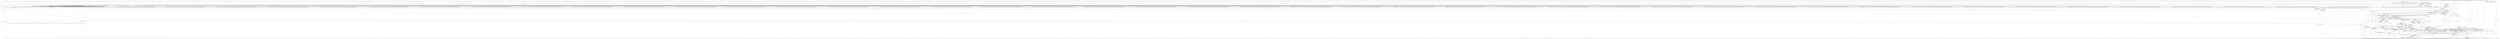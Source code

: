 digraph "main" {  
"19" [label = <(METHOD,main)<SUB>7</SUB>> ]
"20" [label = <(PARAM,String[] args)<SUB>7</SUB>> ]
"21" [label = <(BLOCK,&lt;empty&gt;,&lt;empty&gt;)<SUB>8</SUB>> ]
"4" [label = <(LOCAL,Scanner sn: java.util.Scanner)<SUB>9</SUB>> ]
"22" [label = <(&lt;operator&gt;.assignment,Scanner sn = new Scanner(System.in))<SUB>9</SUB>> ]
"23" [label = <(IDENTIFIER,sn,Scanner sn = new Scanner(System.in))<SUB>9</SUB>> ]
"24" [label = <(&lt;operator&gt;.alloc,new Scanner(System.in))<SUB>9</SUB>> ]
"25" [label = <(&lt;init&gt;,new Scanner(System.in))<SUB>9</SUB>> ]
"3" [label = <(IDENTIFIER,sn,new Scanner(System.in))<SUB>9</SUB>> ]
"26" [label = <(&lt;operator&gt;.fieldAccess,System.in)<SUB>9</SUB>> ]
"27" [label = <(IDENTIFIER,System,new Scanner(System.in))<SUB>9</SUB>> ]
"28" [label = <(FIELD_IDENTIFIER,in,in)<SUB>9</SUB>> ]
"29" [label = <(LOCAL,int n: int)<SUB>10</SUB>> ]
"30" [label = <(LOCAL,int n1: int)<SUB>10</SUB>> ]
"31" [label = <(LOCAL,int n2: int)<SUB>10</SUB>> ]
"32" [label = <(LOCAL,int n3: int)<SUB>10</SUB>> ]
"33" [label = <(LOCAL,int[] arr: int[])<SUB>12</SUB>> ]
"34" [label = <(&lt;operator&gt;.assignment,int[] arr = { 0, 1, 1, 2, 3, 5, 8, 13, 21, 34, 55, 89, 144, 233, 377, 610, 987, 1597, 2584, 4181, 6765, 10946, 17711, 28657, 46368, 75025, 121393, 196418, 317811, 514229, 832040, 1346269, 2178309, 3524578, 5702887, 9227465, 14930352, 24157817, 39088169, 63245986, 102334155, 165580141, 267914296, 433494437, 701408733, 1134903170 })<SUB>12</SUB>> ]
"35" [label = <(IDENTIFIER,arr,int[] arr = { 0, 1, 1, 2, 3, 5, 8, 13, 21, 34, 55, 89, 144, 233, 377, 610, 987, 1597, 2584, 4181, 6765, 10946, 17711, 28657, 46368, 75025, 121393, 196418, 317811, 514229, 832040, 1346269, 2178309, 3524578, 5702887, 9227465, 14930352, 24157817, 39088169, 63245986, 102334155, 165580141, 267914296, 433494437, 701408733, 1134903170 })<SUB>12</SUB>> ]
"36" [label = <(&lt;operator&gt;.arrayInitializer,{ 0, 1, 1, 2, 3, 5, 8, 13, 21, 34, 55, 89, 144, 233, 377, 610, 987, 1597, 2584, 4181, 6765, 10946, 17711, 28657, 46368, 75025, 121393, 196418, 317811, 514229, 832040, 1346269, 2178309, 3524578, 5702887, 9227465, 14930352, 24157817, 39088169, 63245986, 102334155, 165580141, 267914296, 433494437, 701408733, 1134903170 })<SUB>12</SUB>> ]
"37" [label = <(LITERAL,0,{ 0, 1, 1, 2, 3, 5, 8, 13, 21, 34, 55, 89, 144, 233, 377, 610, 987, 1597, 2584, 4181, 6765, 10946, 17711, 28657, 46368, 75025, 121393, 196418, 317811, 514229, 832040, 1346269, 2178309, 3524578, 5702887, 9227465, 14930352, 24157817, 39088169, 63245986, 102334155, 165580141, 267914296, 433494437, 701408733, 1134903170 })<SUB>12</SUB>> ]
"38" [label = <(LITERAL,1,{ 0, 1, 1, 2, 3, 5, 8, 13, 21, 34, 55, 89, 144, 233, 377, 610, 987, 1597, 2584, 4181, 6765, 10946, 17711, 28657, 46368, 75025, 121393, 196418, 317811, 514229, 832040, 1346269, 2178309, 3524578, 5702887, 9227465, 14930352, 24157817, 39088169, 63245986, 102334155, 165580141, 267914296, 433494437, 701408733, 1134903170 })<SUB>12</SUB>> ]
"39" [label = <(LITERAL,1,{ 0, 1, 1, 2, 3, 5, 8, 13, 21, 34, 55, 89, 144, 233, 377, 610, 987, 1597, 2584, 4181, 6765, 10946, 17711, 28657, 46368, 75025, 121393, 196418, 317811, 514229, 832040, 1346269, 2178309, 3524578, 5702887, 9227465, 14930352, 24157817, 39088169, 63245986, 102334155, 165580141, 267914296, 433494437, 701408733, 1134903170 })<SUB>12</SUB>> ]
"40" [label = <(LITERAL,2,{ 0, 1, 1, 2, 3, 5, 8, 13, 21, 34, 55, 89, 144, 233, 377, 610, 987, 1597, 2584, 4181, 6765, 10946, 17711, 28657, 46368, 75025, 121393, 196418, 317811, 514229, 832040, 1346269, 2178309, 3524578, 5702887, 9227465, 14930352, 24157817, 39088169, 63245986, 102334155, 165580141, 267914296, 433494437, 701408733, 1134903170 })<SUB>12</SUB>> ]
"41" [label = <(LITERAL,3,{ 0, 1, 1, 2, 3, 5, 8, 13, 21, 34, 55, 89, 144, 233, 377, 610, 987, 1597, 2584, 4181, 6765, 10946, 17711, 28657, 46368, 75025, 121393, 196418, 317811, 514229, 832040, 1346269, 2178309, 3524578, 5702887, 9227465, 14930352, 24157817, 39088169, 63245986, 102334155, 165580141, 267914296, 433494437, 701408733, 1134903170 })<SUB>12</SUB>> ]
"42" [label = <(LITERAL,5,{ 0, 1, 1, 2, 3, 5, 8, 13, 21, 34, 55, 89, 144, 233, 377, 610, 987, 1597, 2584, 4181, 6765, 10946, 17711, 28657, 46368, 75025, 121393, 196418, 317811, 514229, 832040, 1346269, 2178309, 3524578, 5702887, 9227465, 14930352, 24157817, 39088169, 63245986, 102334155, 165580141, 267914296, 433494437, 701408733, 1134903170 })<SUB>12</SUB>> ]
"43" [label = <(LITERAL,8,{ 0, 1, 1, 2, 3, 5, 8, 13, 21, 34, 55, 89, 144, 233, 377, 610, 987, 1597, 2584, 4181, 6765, 10946, 17711, 28657, 46368, 75025, 121393, 196418, 317811, 514229, 832040, 1346269, 2178309, 3524578, 5702887, 9227465, 14930352, 24157817, 39088169, 63245986, 102334155, 165580141, 267914296, 433494437, 701408733, 1134903170 })<SUB>12</SUB>> ]
"44" [label = <(LITERAL,13,{ 0, 1, 1, 2, 3, 5, 8, 13, 21, 34, 55, 89, 144, 233, 377, 610, 987, 1597, 2584, 4181, 6765, 10946, 17711, 28657, 46368, 75025, 121393, 196418, 317811, 514229, 832040, 1346269, 2178309, 3524578, 5702887, 9227465, 14930352, 24157817, 39088169, 63245986, 102334155, 165580141, 267914296, 433494437, 701408733, 1134903170 })<SUB>12</SUB>> ]
"45" [label = <(LITERAL,21,{ 0, 1, 1, 2, 3, 5, 8, 13, 21, 34, 55, 89, 144, 233, 377, 610, 987, 1597, 2584, 4181, 6765, 10946, 17711, 28657, 46368, 75025, 121393, 196418, 317811, 514229, 832040, 1346269, 2178309, 3524578, 5702887, 9227465, 14930352, 24157817, 39088169, 63245986, 102334155, 165580141, 267914296, 433494437, 701408733, 1134903170 })<SUB>12</SUB>> ]
"46" [label = <(LITERAL,34,{ 0, 1, 1, 2, 3, 5, 8, 13, 21, 34, 55, 89, 144, 233, 377, 610, 987, 1597, 2584, 4181, 6765, 10946, 17711, 28657, 46368, 75025, 121393, 196418, 317811, 514229, 832040, 1346269, 2178309, 3524578, 5702887, 9227465, 14930352, 24157817, 39088169, 63245986, 102334155, 165580141, 267914296, 433494437, 701408733, 1134903170 })<SUB>12</SUB>> ]
"47" [label = <(LITERAL,55,{ 0, 1, 1, 2, 3, 5, 8, 13, 21, 34, 55, 89, 144, 233, 377, 610, 987, 1597, 2584, 4181, 6765, 10946, 17711, 28657, 46368, 75025, 121393, 196418, 317811, 514229, 832040, 1346269, 2178309, 3524578, 5702887, 9227465, 14930352, 24157817, 39088169, 63245986, 102334155, 165580141, 267914296, 433494437, 701408733, 1134903170 })<SUB>12</SUB>> ]
"48" [label = <(LITERAL,89,{ 0, 1, 1, 2, 3, 5, 8, 13, 21, 34, 55, 89, 144, 233, 377, 610, 987, 1597, 2584, 4181, 6765, 10946, 17711, 28657, 46368, 75025, 121393, 196418, 317811, 514229, 832040, 1346269, 2178309, 3524578, 5702887, 9227465, 14930352, 24157817, 39088169, 63245986, 102334155, 165580141, 267914296, 433494437, 701408733, 1134903170 })<SUB>12</SUB>> ]
"49" [label = <(LITERAL,144,{ 0, 1, 1, 2, 3, 5, 8, 13, 21, 34, 55, 89, 144, 233, 377, 610, 987, 1597, 2584, 4181, 6765, 10946, 17711, 28657, 46368, 75025, 121393, 196418, 317811, 514229, 832040, 1346269, 2178309, 3524578, 5702887, 9227465, 14930352, 24157817, 39088169, 63245986, 102334155, 165580141, 267914296, 433494437, 701408733, 1134903170 })<SUB>12</SUB>> ]
"50" [label = <(LITERAL,233,{ 0, 1, 1, 2, 3, 5, 8, 13, 21, 34, 55, 89, 144, 233, 377, 610, 987, 1597, 2584, 4181, 6765, 10946, 17711, 28657, 46368, 75025, 121393, 196418, 317811, 514229, 832040, 1346269, 2178309, 3524578, 5702887, 9227465, 14930352, 24157817, 39088169, 63245986, 102334155, 165580141, 267914296, 433494437, 701408733, 1134903170 })<SUB>12</SUB>> ]
"51" [label = <(LITERAL,377,{ 0, 1, 1, 2, 3, 5, 8, 13, 21, 34, 55, 89, 144, 233, 377, 610, 987, 1597, 2584, 4181, 6765, 10946, 17711, 28657, 46368, 75025, 121393, 196418, 317811, 514229, 832040, 1346269, 2178309, 3524578, 5702887, 9227465, 14930352, 24157817, 39088169, 63245986, 102334155, 165580141, 267914296, 433494437, 701408733, 1134903170 })<SUB>12</SUB>> ]
"52" [label = <(LITERAL,610,{ 0, 1, 1, 2, 3, 5, 8, 13, 21, 34, 55, 89, 144, 233, 377, 610, 987, 1597, 2584, 4181, 6765, 10946, 17711, 28657, 46368, 75025, 121393, 196418, 317811, 514229, 832040, 1346269, 2178309, 3524578, 5702887, 9227465, 14930352, 24157817, 39088169, 63245986, 102334155, 165580141, 267914296, 433494437, 701408733, 1134903170 })<SUB>12</SUB>> ]
"53" [label = <(LITERAL,987,{ 0, 1, 1, 2, 3, 5, 8, 13, 21, 34, 55, 89, 144, 233, 377, 610, 987, 1597, 2584, 4181, 6765, 10946, 17711, 28657, 46368, 75025, 121393, 196418, 317811, 514229, 832040, 1346269, 2178309, 3524578, 5702887, 9227465, 14930352, 24157817, 39088169, 63245986, 102334155, 165580141, 267914296, 433494437, 701408733, 1134903170 })<SUB>12</SUB>> ]
"54" [label = <(LITERAL,1597,{ 0, 1, 1, 2, 3, 5, 8, 13, 21, 34, 55, 89, 144, 233, 377, 610, 987, 1597, 2584, 4181, 6765, 10946, 17711, 28657, 46368, 75025, 121393, 196418, 317811, 514229, 832040, 1346269, 2178309, 3524578, 5702887, 9227465, 14930352, 24157817, 39088169, 63245986, 102334155, 165580141, 267914296, 433494437, 701408733, 1134903170 })<SUB>12</SUB>> ]
"55" [label = <(LITERAL,2584,{ 0, 1, 1, 2, 3, 5, 8, 13, 21, 34, 55, 89, 144, 233, 377, 610, 987, 1597, 2584, 4181, 6765, 10946, 17711, 28657, 46368, 75025, 121393, 196418, 317811, 514229, 832040, 1346269, 2178309, 3524578, 5702887, 9227465, 14930352, 24157817, 39088169, 63245986, 102334155, 165580141, 267914296, 433494437, 701408733, 1134903170 })<SUB>12</SUB>> ]
"56" [label = <(LITERAL,4181,{ 0, 1, 1, 2, 3, 5, 8, 13, 21, 34, 55, 89, 144, 233, 377, 610, 987, 1597, 2584, 4181, 6765, 10946, 17711, 28657, 46368, 75025, 121393, 196418, 317811, 514229, 832040, 1346269, 2178309, 3524578, 5702887, 9227465, 14930352, 24157817, 39088169, 63245986, 102334155, 165580141, 267914296, 433494437, 701408733, 1134903170 })<SUB>12</SUB>> ]
"57" [label = <(LITERAL,6765,{ 0, 1, 1, 2, 3, 5, 8, 13, 21, 34, 55, 89, 144, 233, 377, 610, 987, 1597, 2584, 4181, 6765, 10946, 17711, 28657, 46368, 75025, 121393, 196418, 317811, 514229, 832040, 1346269, 2178309, 3524578, 5702887, 9227465, 14930352, 24157817, 39088169, 63245986, 102334155, 165580141, 267914296, 433494437, 701408733, 1134903170 })<SUB>12</SUB>> ]
"58" [label = <(LITERAL,10946,{ 0, 1, 1, 2, 3, 5, 8, 13, 21, 34, 55, 89, 144, 233, 377, 610, 987, 1597, 2584, 4181, 6765, 10946, 17711, 28657, 46368, 75025, 121393, 196418, 317811, 514229, 832040, 1346269, 2178309, 3524578, 5702887, 9227465, 14930352, 24157817, 39088169, 63245986, 102334155, 165580141, 267914296, 433494437, 701408733, 1134903170 })<SUB>12</SUB>> ]
"59" [label = <(LITERAL,17711,{ 0, 1, 1, 2, 3, 5, 8, 13, 21, 34, 55, 89, 144, 233, 377, 610, 987, 1597, 2584, 4181, 6765, 10946, 17711, 28657, 46368, 75025, 121393, 196418, 317811, 514229, 832040, 1346269, 2178309, 3524578, 5702887, 9227465, 14930352, 24157817, 39088169, 63245986, 102334155, 165580141, 267914296, 433494437, 701408733, 1134903170 })<SUB>12</SUB>> ]
"60" [label = <(LITERAL,28657,{ 0, 1, 1, 2, 3, 5, 8, 13, 21, 34, 55, 89, 144, 233, 377, 610, 987, 1597, 2584, 4181, 6765, 10946, 17711, 28657, 46368, 75025, 121393, 196418, 317811, 514229, 832040, 1346269, 2178309, 3524578, 5702887, 9227465, 14930352, 24157817, 39088169, 63245986, 102334155, 165580141, 267914296, 433494437, 701408733, 1134903170 })<SUB>12</SUB>> ]
"61" [label = <(LITERAL,46368,{ 0, 1, 1, 2, 3, 5, 8, 13, 21, 34, 55, 89, 144, 233, 377, 610, 987, 1597, 2584, 4181, 6765, 10946, 17711, 28657, 46368, 75025, 121393, 196418, 317811, 514229, 832040, 1346269, 2178309, 3524578, 5702887, 9227465, 14930352, 24157817, 39088169, 63245986, 102334155, 165580141, 267914296, 433494437, 701408733, 1134903170 })<SUB>12</SUB>> ]
"62" [label = <(LITERAL,75025,{ 0, 1, 1, 2, 3, 5, 8, 13, 21, 34, 55, 89, 144, 233, 377, 610, 987, 1597, 2584, 4181, 6765, 10946, 17711, 28657, 46368, 75025, 121393, 196418, 317811, 514229, 832040, 1346269, 2178309, 3524578, 5702887, 9227465, 14930352, 24157817, 39088169, 63245986, 102334155, 165580141, 267914296, 433494437, 701408733, 1134903170 })<SUB>12</SUB>> ]
"63" [label = <(LITERAL,121393,{ 0, 1, 1, 2, 3, 5, 8, 13, 21, 34, 55, 89, 144, 233, 377, 610, 987, 1597, 2584, 4181, 6765, 10946, 17711, 28657, 46368, 75025, 121393, 196418, 317811, 514229, 832040, 1346269, 2178309, 3524578, 5702887, 9227465, 14930352, 24157817, 39088169, 63245986, 102334155, 165580141, 267914296, 433494437, 701408733, 1134903170 })<SUB>12</SUB>> ]
"64" [label = <(LITERAL,196418,{ 0, 1, 1, 2, 3, 5, 8, 13, 21, 34, 55, 89, 144, 233, 377, 610, 987, 1597, 2584, 4181, 6765, 10946, 17711, 28657, 46368, 75025, 121393, 196418, 317811, 514229, 832040, 1346269, 2178309, 3524578, 5702887, 9227465, 14930352, 24157817, 39088169, 63245986, 102334155, 165580141, 267914296, 433494437, 701408733, 1134903170 })<SUB>12</SUB>> ]
"65" [label = <(LITERAL,317811,{ 0, 1, 1, 2, 3, 5, 8, 13, 21, 34, 55, 89, 144, 233, 377, 610, 987, 1597, 2584, 4181, 6765, 10946, 17711, 28657, 46368, 75025, 121393, 196418, 317811, 514229, 832040, 1346269, 2178309, 3524578, 5702887, 9227465, 14930352, 24157817, 39088169, 63245986, 102334155, 165580141, 267914296, 433494437, 701408733, 1134903170 })<SUB>12</SUB>> ]
"66" [label = <(LITERAL,514229,{ 0, 1, 1, 2, 3, 5, 8, 13, 21, 34, 55, 89, 144, 233, 377, 610, 987, 1597, 2584, 4181, 6765, 10946, 17711, 28657, 46368, 75025, 121393, 196418, 317811, 514229, 832040, 1346269, 2178309, 3524578, 5702887, 9227465, 14930352, 24157817, 39088169, 63245986, 102334155, 165580141, 267914296, 433494437, 701408733, 1134903170 })<SUB>12</SUB>> ]
"67" [label = <(LITERAL,832040,{ 0, 1, 1, 2, 3, 5, 8, 13, 21, 34, 55, 89, 144, 233, 377, 610, 987, 1597, 2584, 4181, 6765, 10946, 17711, 28657, 46368, 75025, 121393, 196418, 317811, 514229, 832040, 1346269, 2178309, 3524578, 5702887, 9227465, 14930352, 24157817, 39088169, 63245986, 102334155, 165580141, 267914296, 433494437, 701408733, 1134903170 })<SUB>12</SUB>> ]
"68" [label = <(LITERAL,1346269,{ 0, 1, 1, 2, 3, 5, 8, 13, 21, 34, 55, 89, 144, 233, 377, 610, 987, 1597, 2584, 4181, 6765, 10946, 17711, 28657, 46368, 75025, 121393, 196418, 317811, 514229, 832040, 1346269, 2178309, 3524578, 5702887, 9227465, 14930352, 24157817, 39088169, 63245986, 102334155, 165580141, 267914296, 433494437, 701408733, 1134903170 })<SUB>12</SUB>> ]
"69" [label = <(LITERAL,2178309,{ 0, 1, 1, 2, 3, 5, 8, 13, 21, 34, 55, 89, 144, 233, 377, 610, 987, 1597, 2584, 4181, 6765, 10946, 17711, 28657, 46368, 75025, 121393, 196418, 317811, 514229, 832040, 1346269, 2178309, 3524578, 5702887, 9227465, 14930352, 24157817, 39088169, 63245986, 102334155, 165580141, 267914296, 433494437, 701408733, 1134903170 })<SUB>12</SUB>> ]
"70" [label = <(LITERAL,3524578,{ 0, 1, 1, 2, 3, 5, 8, 13, 21, 34, 55, 89, 144, 233, 377, 610, 987, 1597, 2584, 4181, 6765, 10946, 17711, 28657, 46368, 75025, 121393, 196418, 317811, 514229, 832040, 1346269, 2178309, 3524578, 5702887, 9227465, 14930352, 24157817, 39088169, 63245986, 102334155, 165580141, 267914296, 433494437, 701408733, 1134903170 })<SUB>12</SUB>> ]
"71" [label = <(LITERAL,5702887,{ 0, 1, 1, 2, 3, 5, 8, 13, 21, 34, 55, 89, 144, 233, 377, 610, 987, 1597, 2584, 4181, 6765, 10946, 17711, 28657, 46368, 75025, 121393, 196418, 317811, 514229, 832040, 1346269, 2178309, 3524578, 5702887, 9227465, 14930352, 24157817, 39088169, 63245986, 102334155, 165580141, 267914296, 433494437, 701408733, 1134903170 })<SUB>12</SUB>> ]
"72" [label = <(LITERAL,9227465,{ 0, 1, 1, 2, 3, 5, 8, 13, 21, 34, 55, 89, 144, 233, 377, 610, 987, 1597, 2584, 4181, 6765, 10946, 17711, 28657, 46368, 75025, 121393, 196418, 317811, 514229, 832040, 1346269, 2178309, 3524578, 5702887, 9227465, 14930352, 24157817, 39088169, 63245986, 102334155, 165580141, 267914296, 433494437, 701408733, 1134903170 })<SUB>12</SUB>> ]
"73" [label = <(LITERAL,14930352,{ 0, 1, 1, 2, 3, 5, 8, 13, 21, 34, 55, 89, 144, 233, 377, 610, 987, 1597, 2584, 4181, 6765, 10946, 17711, 28657, 46368, 75025, 121393, 196418, 317811, 514229, 832040, 1346269, 2178309, 3524578, 5702887, 9227465, 14930352, 24157817, 39088169, 63245986, 102334155, 165580141, 267914296, 433494437, 701408733, 1134903170 })<SUB>12</SUB>> ]
"74" [label = <(LITERAL,24157817,{ 0, 1, 1, 2, 3, 5, 8, 13, 21, 34, 55, 89, 144, 233, 377, 610, 987, 1597, 2584, 4181, 6765, 10946, 17711, 28657, 46368, 75025, 121393, 196418, 317811, 514229, 832040, 1346269, 2178309, 3524578, 5702887, 9227465, 14930352, 24157817, 39088169, 63245986, 102334155, 165580141, 267914296, 433494437, 701408733, 1134903170 })<SUB>12</SUB>> ]
"75" [label = <(LITERAL,39088169,{ 0, 1, 1, 2, 3, 5, 8, 13, 21, 34, 55, 89, 144, 233, 377, 610, 987, 1597, 2584, 4181, 6765, 10946, 17711, 28657, 46368, 75025, 121393, 196418, 317811, 514229, 832040, 1346269, 2178309, 3524578, 5702887, 9227465, 14930352, 24157817, 39088169, 63245986, 102334155, 165580141, 267914296, 433494437, 701408733, 1134903170 })<SUB>12</SUB>> ]
"76" [label = <(LITERAL,63245986,{ 0, 1, 1, 2, 3, 5, 8, 13, 21, 34, 55, 89, 144, 233, 377, 610, 987, 1597, 2584, 4181, 6765, 10946, 17711, 28657, 46368, 75025, 121393, 196418, 317811, 514229, 832040, 1346269, 2178309, 3524578, 5702887, 9227465, 14930352, 24157817, 39088169, 63245986, 102334155, 165580141, 267914296, 433494437, 701408733, 1134903170 })<SUB>12</SUB>> ]
"77" [label = <(LITERAL,102334155,{ 0, 1, 1, 2, 3, 5, 8, 13, 21, 34, 55, 89, 144, 233, 377, 610, 987, 1597, 2584, 4181, 6765, 10946, 17711, 28657, 46368, 75025, 121393, 196418, 317811, 514229, 832040, 1346269, 2178309, 3524578, 5702887, 9227465, 14930352, 24157817, 39088169, 63245986, 102334155, 165580141, 267914296, 433494437, 701408733, 1134903170 })<SUB>12</SUB>> ]
"78" [label = <(LITERAL,165580141,{ 0, 1, 1, 2, 3, 5, 8, 13, 21, 34, 55, 89, 144, 233, 377, 610, 987, 1597, 2584, 4181, 6765, 10946, 17711, 28657, 46368, 75025, 121393, 196418, 317811, 514229, 832040, 1346269, 2178309, 3524578, 5702887, 9227465, 14930352, 24157817, 39088169, 63245986, 102334155, 165580141, 267914296, 433494437, 701408733, 1134903170 })<SUB>12</SUB>> ]
"79" [label = <(LITERAL,267914296,{ 0, 1, 1, 2, 3, 5, 8, 13, 21, 34, 55, 89, 144, 233, 377, 610, 987, 1597, 2584, 4181, 6765, 10946, 17711, 28657, 46368, 75025, 121393, 196418, 317811, 514229, 832040, 1346269, 2178309, 3524578, 5702887, 9227465, 14930352, 24157817, 39088169, 63245986, 102334155, 165580141, 267914296, 433494437, 701408733, 1134903170 })<SUB>12</SUB>> ]
"80" [label = <(LITERAL,433494437,{ 0, 1, 1, 2, 3, 5, 8, 13, 21, 34, 55, 89, 144, 233, 377, 610, 987, 1597, 2584, 4181, 6765, 10946, 17711, 28657, 46368, 75025, 121393, 196418, 317811, 514229, 832040, 1346269, 2178309, 3524578, 5702887, 9227465, 14930352, 24157817, 39088169, 63245986, 102334155, 165580141, 267914296, 433494437, 701408733, 1134903170 })<SUB>12</SUB>> ]
"81" [label = <(LITERAL,701408733,{ 0, 1, 1, 2, 3, 5, 8, 13, 21, 34, 55, 89, 144, 233, 377, 610, 987, 1597, 2584, 4181, 6765, 10946, 17711, 28657, 46368, 75025, 121393, 196418, 317811, 514229, 832040, 1346269, 2178309, 3524578, 5702887, 9227465, 14930352, 24157817, 39088169, 63245986, 102334155, 165580141, 267914296, 433494437, 701408733, 1134903170 })<SUB>12</SUB>> ]
"82" [label = <(LITERAL,1134903170,{ 0, 1, 1, 2, 3, 5, 8, 13, 21, 34, 55, 89, 144, 233, 377, 610, 987, 1597, 2584, 4181, 6765, 10946, 17711, 28657, 46368, 75025, 121393, 196418, 317811, 514229, 832040, 1346269, 2178309, 3524578, 5702887, 9227465, 14930352, 24157817, 39088169, 63245986, 102334155, 165580141, 267914296, 433494437, 701408733, 1134903170 })<SUB>12</SUB>> ]
"83" [label = <(&lt;operator&gt;.assignment,n = sn.nextInt())<SUB>14</SUB>> ]
"84" [label = <(IDENTIFIER,n,n = sn.nextInt())<SUB>14</SUB>> ]
"85" [label = <(nextInt,sn.nextInt())<SUB>14</SUB>> ]
"86" [label = <(IDENTIFIER,sn,sn.nextInt())<SUB>14</SUB>> ]
"87" [label = <(CONTROL_STRUCTURE,if (n == 2),if (n == 2))<SUB>17</SUB>> ]
"88" [label = <(&lt;operator&gt;.equals,n == 2)<SUB>17</SUB>> ]
"89" [label = <(IDENTIFIER,n,n == 2)<SUB>17</SUB>> ]
"90" [label = <(LITERAL,2,n == 2)<SUB>17</SUB>> ]
"91" [label = <(BLOCK,&lt;empty&gt;,&lt;empty&gt;)<SUB>18</SUB>> ]
"92" [label = <(&lt;operator&gt;.assignment,n1 = n2 = 1)<SUB>19</SUB>> ]
"93" [label = <(IDENTIFIER,n1,n1 = n2 = 1)<SUB>19</SUB>> ]
"94" [label = <(&lt;operator&gt;.assignment,n2 = 1)<SUB>19</SUB>> ]
"95" [label = <(IDENTIFIER,n2,n2 = 1)<SUB>19</SUB>> ]
"96" [label = <(LITERAL,1,n2 = 1)<SUB>19</SUB>> ]
"97" [label = <(&lt;operator&gt;.assignment,n3 = 0)<SUB>20</SUB>> ]
"98" [label = <(IDENTIFIER,n3,n3 = 0)<SUB>20</SUB>> ]
"99" [label = <(LITERAL,0,n3 = 0)<SUB>20</SUB>> ]
"100" [label = <(CONTROL_STRUCTURE,else,else)<SUB>22</SUB>> ]
"101" [label = <(CONTROL_STRUCTURE,if (n == 1),if (n == 1))<SUB>22</SUB>> ]
"102" [label = <(&lt;operator&gt;.equals,n == 1)<SUB>22</SUB>> ]
"103" [label = <(IDENTIFIER,n,n == 1)<SUB>22</SUB>> ]
"104" [label = <(LITERAL,1,n == 1)<SUB>22</SUB>> ]
"105" [label = <(BLOCK,&lt;empty&gt;,&lt;empty&gt;)<SUB>23</SUB>> ]
"106" [label = <(&lt;operator&gt;.assignment,n3 = n2 = 0)<SUB>24</SUB>> ]
"107" [label = <(IDENTIFIER,n3,n3 = n2 = 0)<SUB>24</SUB>> ]
"108" [label = <(&lt;operator&gt;.assignment,n2 = 0)<SUB>24</SUB>> ]
"109" [label = <(IDENTIFIER,n2,n2 = 0)<SUB>24</SUB>> ]
"110" [label = <(LITERAL,0,n2 = 0)<SUB>24</SUB>> ]
"111" [label = <(&lt;operator&gt;.assignment,n1 = 1)<SUB>25</SUB>> ]
"112" [label = <(IDENTIFIER,n1,n1 = 1)<SUB>25</SUB>> ]
"113" [label = <(LITERAL,1,n1 = 1)<SUB>25</SUB>> ]
"114" [label = <(CONTROL_STRUCTURE,else,else)<SUB>27</SUB>> ]
"115" [label = <(CONTROL_STRUCTURE,if (n == 0),if (n == 0))<SUB>27</SUB>> ]
"116" [label = <(&lt;operator&gt;.equals,n == 0)<SUB>27</SUB>> ]
"117" [label = <(IDENTIFIER,n,n == 0)<SUB>27</SUB>> ]
"118" [label = <(LITERAL,0,n == 0)<SUB>27</SUB>> ]
"119" [label = <(BLOCK,&lt;empty&gt;,&lt;empty&gt;)<SUB>28</SUB>> ]
"120" [label = <(&lt;operator&gt;.assignment,n1 = n2 = n3 = 0)<SUB>29</SUB>> ]
"121" [label = <(IDENTIFIER,n1,n1 = n2 = n3 = 0)<SUB>29</SUB>> ]
"122" [label = <(&lt;operator&gt;.assignment,n2 = n3 = 0)<SUB>29</SUB>> ]
"123" [label = <(IDENTIFIER,n2,n2 = n3 = 0)<SUB>29</SUB>> ]
"124" [label = <(&lt;operator&gt;.assignment,n3 = 0)<SUB>29</SUB>> ]
"125" [label = <(IDENTIFIER,n3,n3 = 0)<SUB>29</SUB>> ]
"126" [label = <(LITERAL,0,n3 = 0)<SUB>29</SUB>> ]
"127" [label = <(CONTROL_STRUCTURE,else,else)<SUB>31</SUB>> ]
"128" [label = <(CONTROL_STRUCTURE,if (n == 3),if (n == 3))<SUB>31</SUB>> ]
"129" [label = <(&lt;operator&gt;.equals,n == 3)<SUB>31</SUB>> ]
"130" [label = <(IDENTIFIER,n,n == 3)<SUB>31</SUB>> ]
"131" [label = <(LITERAL,3,n == 3)<SUB>31</SUB>> ]
"132" [label = <(BLOCK,&lt;empty&gt;,&lt;empty&gt;)<SUB>32</SUB>> ]
"133" [label = <(&lt;operator&gt;.assignment,n1 = n2 = n3 = 1)<SUB>33</SUB>> ]
"134" [label = <(IDENTIFIER,n1,n1 = n2 = n3 = 1)<SUB>33</SUB>> ]
"135" [label = <(&lt;operator&gt;.assignment,n2 = n3 = 1)<SUB>33</SUB>> ]
"136" [label = <(IDENTIFIER,n2,n2 = n3 = 1)<SUB>33</SUB>> ]
"137" [label = <(&lt;operator&gt;.assignment,n3 = 1)<SUB>33</SUB>> ]
"138" [label = <(IDENTIFIER,n3,n3 = 1)<SUB>33</SUB>> ]
"139" [label = <(LITERAL,1,n3 = 1)<SUB>33</SUB>> ]
"140" [label = <(CONTROL_STRUCTURE,else,else)<SUB>36</SUB>> ]
"141" [label = <(BLOCK,&lt;empty&gt;,&lt;empty&gt;)<SUB>36</SUB>> ]
"142" [label = <(LOCAL,int index: int)<SUB>37</SUB>> ]
"143" [label = <(&lt;operator&gt;.assignment,int index = bsearch(arr, 0, arr.length - 1, n))<SUB>37</SUB>> ]
"144" [label = <(IDENTIFIER,index,int index = bsearch(arr, 0, arr.length - 1, n))<SUB>37</SUB>> ]
"145" [label = <(bsearch,bsearch(arr, 0, arr.length - 1, n))<SUB>37</SUB>> ]
"146" [label = <(IDENTIFIER,arr,bsearch(arr, 0, arr.length - 1, n))<SUB>37</SUB>> ]
"147" [label = <(LITERAL,0,bsearch(arr, 0, arr.length - 1, n))<SUB>37</SUB>> ]
"148" [label = <(&lt;operator&gt;.subtraction,arr.length - 1)<SUB>37</SUB>> ]
"149" [label = <(&lt;operator&gt;.fieldAccess,arr.length)<SUB>37</SUB>> ]
"150" [label = <(IDENTIFIER,arr,arr.length - 1)<SUB>37</SUB>> ]
"151" [label = <(FIELD_IDENTIFIER,length,length)<SUB>37</SUB>> ]
"152" [label = <(LITERAL,1,arr.length - 1)<SUB>37</SUB>> ]
"153" [label = <(IDENTIFIER,n,bsearch(arr, 0, arr.length - 1, n))<SUB>37</SUB>> ]
"154" [label = <(&lt;operator&gt;.assignment,n1 = arr[index - 1])<SUB>38</SUB>> ]
"155" [label = <(IDENTIFIER,n1,n1 = arr[index - 1])<SUB>38</SUB>> ]
"156" [label = <(&lt;operator&gt;.indexAccess,arr[index - 1])<SUB>38</SUB>> ]
"157" [label = <(IDENTIFIER,arr,n1 = arr[index - 1])<SUB>38</SUB>> ]
"158" [label = <(&lt;operator&gt;.subtraction,index - 1)<SUB>38</SUB>> ]
"159" [label = <(IDENTIFIER,index,index - 1)<SUB>38</SUB>> ]
"160" [label = <(LITERAL,1,index - 1)<SUB>38</SUB>> ]
"161" [label = <(&lt;operator&gt;.assignment,n2 = arr[index - 3])<SUB>39</SUB>> ]
"162" [label = <(IDENTIFIER,n2,n2 = arr[index - 3])<SUB>39</SUB>> ]
"163" [label = <(&lt;operator&gt;.indexAccess,arr[index - 3])<SUB>39</SUB>> ]
"164" [label = <(IDENTIFIER,arr,n2 = arr[index - 3])<SUB>39</SUB>> ]
"165" [label = <(&lt;operator&gt;.subtraction,index - 3)<SUB>39</SUB>> ]
"166" [label = <(IDENTIFIER,index,index - 3)<SUB>39</SUB>> ]
"167" [label = <(LITERAL,3,index - 3)<SUB>39</SUB>> ]
"168" [label = <(&lt;operator&gt;.assignment,n3 = arr[index - 4])<SUB>40</SUB>> ]
"169" [label = <(IDENTIFIER,n3,n3 = arr[index - 4])<SUB>40</SUB>> ]
"170" [label = <(&lt;operator&gt;.indexAccess,arr[index - 4])<SUB>40</SUB>> ]
"171" [label = <(IDENTIFIER,arr,n3 = arr[index - 4])<SUB>40</SUB>> ]
"172" [label = <(&lt;operator&gt;.subtraction,index - 4)<SUB>40</SUB>> ]
"173" [label = <(IDENTIFIER,index,index - 4)<SUB>40</SUB>> ]
"174" [label = <(LITERAL,4,index - 4)<SUB>40</SUB>> ]
"175" [label = <(println,System.out.println(n3 + &quot; &quot; + n2 + &quot; &quot; + n1))<SUB>43</SUB>> ]
"176" [label = <(&lt;operator&gt;.fieldAccess,System.out)<SUB>43</SUB>> ]
"177" [label = <(IDENTIFIER,System,System.out.println(n3 + &quot; &quot; + n2 + &quot; &quot; + n1))<SUB>43</SUB>> ]
"178" [label = <(FIELD_IDENTIFIER,out,out)<SUB>43</SUB>> ]
"179" [label = <(&lt;operator&gt;.addition,n3 + &quot; &quot; + n2 + &quot; &quot; + n1)<SUB>43</SUB>> ]
"180" [label = <(&lt;operator&gt;.addition,n3 + &quot; &quot; + n2 + &quot; &quot;)<SUB>43</SUB>> ]
"181" [label = <(&lt;operator&gt;.addition,n3 + &quot; &quot; + n2)<SUB>43</SUB>> ]
"182" [label = <(&lt;operator&gt;.addition,n3 + &quot; &quot;)<SUB>43</SUB>> ]
"183" [label = <(IDENTIFIER,n3,n3 + &quot; &quot;)<SUB>43</SUB>> ]
"184" [label = <(LITERAL,&quot; &quot;,n3 + &quot; &quot;)<SUB>43</SUB>> ]
"185" [label = <(IDENTIFIER,n2,n3 + &quot; &quot; + n2)<SUB>43</SUB>> ]
"186" [label = <(LITERAL,&quot; &quot;,n3 + &quot; &quot; + n2 + &quot; &quot;)<SUB>43</SUB>> ]
"187" [label = <(IDENTIFIER,n1,n3 + &quot; &quot; + n2 + &quot; &quot; + n1)<SUB>43</SUB>> ]
"188" [label = <(MODIFIER,PUBLIC)> ]
"189" [label = <(MODIFIER,STATIC)> ]
"190" [label = <(METHOD_RETURN,void)<SUB>7</SUB>> ]
  "19" -> "20"  [ label = "AST: "] 
  "19" -> "21"  [ label = "AST: "] 
  "19" -> "188"  [ label = "AST: "] 
  "19" -> "189"  [ label = "AST: "] 
  "19" -> "190"  [ label = "AST: "] 
  "21" -> "4"  [ label = "AST: "] 
  "21" -> "22"  [ label = "AST: "] 
  "21" -> "25"  [ label = "AST: "] 
  "21" -> "29"  [ label = "AST: "] 
  "21" -> "30"  [ label = "AST: "] 
  "21" -> "31"  [ label = "AST: "] 
  "21" -> "32"  [ label = "AST: "] 
  "21" -> "33"  [ label = "AST: "] 
  "21" -> "34"  [ label = "AST: "] 
  "21" -> "83"  [ label = "AST: "] 
  "21" -> "87"  [ label = "AST: "] 
  "21" -> "175"  [ label = "AST: "] 
  "22" -> "23"  [ label = "AST: "] 
  "22" -> "24"  [ label = "AST: "] 
  "25" -> "3"  [ label = "AST: "] 
  "25" -> "26"  [ label = "AST: "] 
  "26" -> "27"  [ label = "AST: "] 
  "26" -> "28"  [ label = "AST: "] 
  "34" -> "35"  [ label = "AST: "] 
  "34" -> "36"  [ label = "AST: "] 
  "36" -> "37"  [ label = "AST: "] 
  "36" -> "38"  [ label = "AST: "] 
  "36" -> "39"  [ label = "AST: "] 
  "36" -> "40"  [ label = "AST: "] 
  "36" -> "41"  [ label = "AST: "] 
  "36" -> "42"  [ label = "AST: "] 
  "36" -> "43"  [ label = "AST: "] 
  "36" -> "44"  [ label = "AST: "] 
  "36" -> "45"  [ label = "AST: "] 
  "36" -> "46"  [ label = "AST: "] 
  "36" -> "47"  [ label = "AST: "] 
  "36" -> "48"  [ label = "AST: "] 
  "36" -> "49"  [ label = "AST: "] 
  "36" -> "50"  [ label = "AST: "] 
  "36" -> "51"  [ label = "AST: "] 
  "36" -> "52"  [ label = "AST: "] 
  "36" -> "53"  [ label = "AST: "] 
  "36" -> "54"  [ label = "AST: "] 
  "36" -> "55"  [ label = "AST: "] 
  "36" -> "56"  [ label = "AST: "] 
  "36" -> "57"  [ label = "AST: "] 
  "36" -> "58"  [ label = "AST: "] 
  "36" -> "59"  [ label = "AST: "] 
  "36" -> "60"  [ label = "AST: "] 
  "36" -> "61"  [ label = "AST: "] 
  "36" -> "62"  [ label = "AST: "] 
  "36" -> "63"  [ label = "AST: "] 
  "36" -> "64"  [ label = "AST: "] 
  "36" -> "65"  [ label = "AST: "] 
  "36" -> "66"  [ label = "AST: "] 
  "36" -> "67"  [ label = "AST: "] 
  "36" -> "68"  [ label = "AST: "] 
  "36" -> "69"  [ label = "AST: "] 
  "36" -> "70"  [ label = "AST: "] 
  "36" -> "71"  [ label = "AST: "] 
  "36" -> "72"  [ label = "AST: "] 
  "36" -> "73"  [ label = "AST: "] 
  "36" -> "74"  [ label = "AST: "] 
  "36" -> "75"  [ label = "AST: "] 
  "36" -> "76"  [ label = "AST: "] 
  "36" -> "77"  [ label = "AST: "] 
  "36" -> "78"  [ label = "AST: "] 
  "36" -> "79"  [ label = "AST: "] 
  "36" -> "80"  [ label = "AST: "] 
  "36" -> "81"  [ label = "AST: "] 
  "36" -> "82"  [ label = "AST: "] 
  "83" -> "84"  [ label = "AST: "] 
  "83" -> "85"  [ label = "AST: "] 
  "85" -> "86"  [ label = "AST: "] 
  "87" -> "88"  [ label = "AST: "] 
  "87" -> "91"  [ label = "AST: "] 
  "87" -> "100"  [ label = "AST: "] 
  "88" -> "89"  [ label = "AST: "] 
  "88" -> "90"  [ label = "AST: "] 
  "91" -> "92"  [ label = "AST: "] 
  "91" -> "97"  [ label = "AST: "] 
  "92" -> "93"  [ label = "AST: "] 
  "92" -> "94"  [ label = "AST: "] 
  "94" -> "95"  [ label = "AST: "] 
  "94" -> "96"  [ label = "AST: "] 
  "97" -> "98"  [ label = "AST: "] 
  "97" -> "99"  [ label = "AST: "] 
  "100" -> "101"  [ label = "AST: "] 
  "101" -> "102"  [ label = "AST: "] 
  "101" -> "105"  [ label = "AST: "] 
  "101" -> "114"  [ label = "AST: "] 
  "102" -> "103"  [ label = "AST: "] 
  "102" -> "104"  [ label = "AST: "] 
  "105" -> "106"  [ label = "AST: "] 
  "105" -> "111"  [ label = "AST: "] 
  "106" -> "107"  [ label = "AST: "] 
  "106" -> "108"  [ label = "AST: "] 
  "108" -> "109"  [ label = "AST: "] 
  "108" -> "110"  [ label = "AST: "] 
  "111" -> "112"  [ label = "AST: "] 
  "111" -> "113"  [ label = "AST: "] 
  "114" -> "115"  [ label = "AST: "] 
  "115" -> "116"  [ label = "AST: "] 
  "115" -> "119"  [ label = "AST: "] 
  "115" -> "127"  [ label = "AST: "] 
  "116" -> "117"  [ label = "AST: "] 
  "116" -> "118"  [ label = "AST: "] 
  "119" -> "120"  [ label = "AST: "] 
  "120" -> "121"  [ label = "AST: "] 
  "120" -> "122"  [ label = "AST: "] 
  "122" -> "123"  [ label = "AST: "] 
  "122" -> "124"  [ label = "AST: "] 
  "124" -> "125"  [ label = "AST: "] 
  "124" -> "126"  [ label = "AST: "] 
  "127" -> "128"  [ label = "AST: "] 
  "128" -> "129"  [ label = "AST: "] 
  "128" -> "132"  [ label = "AST: "] 
  "128" -> "140"  [ label = "AST: "] 
  "129" -> "130"  [ label = "AST: "] 
  "129" -> "131"  [ label = "AST: "] 
  "132" -> "133"  [ label = "AST: "] 
  "133" -> "134"  [ label = "AST: "] 
  "133" -> "135"  [ label = "AST: "] 
  "135" -> "136"  [ label = "AST: "] 
  "135" -> "137"  [ label = "AST: "] 
  "137" -> "138"  [ label = "AST: "] 
  "137" -> "139"  [ label = "AST: "] 
  "140" -> "141"  [ label = "AST: "] 
  "141" -> "142"  [ label = "AST: "] 
  "141" -> "143"  [ label = "AST: "] 
  "141" -> "154"  [ label = "AST: "] 
  "141" -> "161"  [ label = "AST: "] 
  "141" -> "168"  [ label = "AST: "] 
  "143" -> "144"  [ label = "AST: "] 
  "143" -> "145"  [ label = "AST: "] 
  "145" -> "146"  [ label = "AST: "] 
  "145" -> "147"  [ label = "AST: "] 
  "145" -> "148"  [ label = "AST: "] 
  "145" -> "153"  [ label = "AST: "] 
  "148" -> "149"  [ label = "AST: "] 
  "148" -> "152"  [ label = "AST: "] 
  "149" -> "150"  [ label = "AST: "] 
  "149" -> "151"  [ label = "AST: "] 
  "154" -> "155"  [ label = "AST: "] 
  "154" -> "156"  [ label = "AST: "] 
  "156" -> "157"  [ label = "AST: "] 
  "156" -> "158"  [ label = "AST: "] 
  "158" -> "159"  [ label = "AST: "] 
  "158" -> "160"  [ label = "AST: "] 
  "161" -> "162"  [ label = "AST: "] 
  "161" -> "163"  [ label = "AST: "] 
  "163" -> "164"  [ label = "AST: "] 
  "163" -> "165"  [ label = "AST: "] 
  "165" -> "166"  [ label = "AST: "] 
  "165" -> "167"  [ label = "AST: "] 
  "168" -> "169"  [ label = "AST: "] 
  "168" -> "170"  [ label = "AST: "] 
  "170" -> "171"  [ label = "AST: "] 
  "170" -> "172"  [ label = "AST: "] 
  "172" -> "173"  [ label = "AST: "] 
  "172" -> "174"  [ label = "AST: "] 
  "175" -> "176"  [ label = "AST: "] 
  "175" -> "179"  [ label = "AST: "] 
  "176" -> "177"  [ label = "AST: "] 
  "176" -> "178"  [ label = "AST: "] 
  "179" -> "180"  [ label = "AST: "] 
  "179" -> "187"  [ label = "AST: "] 
  "180" -> "181"  [ label = "AST: "] 
  "180" -> "186"  [ label = "AST: "] 
  "181" -> "182"  [ label = "AST: "] 
  "181" -> "185"  [ label = "AST: "] 
  "182" -> "183"  [ label = "AST: "] 
  "182" -> "184"  [ label = "AST: "] 
  "22" -> "28"  [ label = "CFG: "] 
  "25" -> "36"  [ label = "CFG: "] 
  "34" -> "85"  [ label = "CFG: "] 
  "83" -> "88"  [ label = "CFG: "] 
  "175" -> "190"  [ label = "CFG: "] 
  "24" -> "22"  [ label = "CFG: "] 
  "26" -> "25"  [ label = "CFG: "] 
  "36" -> "34"  [ label = "CFG: "] 
  "85" -> "83"  [ label = "CFG: "] 
  "88" -> "94"  [ label = "CFG: "] 
  "88" -> "102"  [ label = "CFG: "] 
  "176" -> "182"  [ label = "CFG: "] 
  "179" -> "175"  [ label = "CFG: "] 
  "28" -> "26"  [ label = "CFG: "] 
  "92" -> "97"  [ label = "CFG: "] 
  "97" -> "178"  [ label = "CFG: "] 
  "178" -> "176"  [ label = "CFG: "] 
  "180" -> "179"  [ label = "CFG: "] 
  "94" -> "92"  [ label = "CFG: "] 
  "102" -> "108"  [ label = "CFG: "] 
  "102" -> "116"  [ label = "CFG: "] 
  "181" -> "180"  [ label = "CFG: "] 
  "106" -> "111"  [ label = "CFG: "] 
  "111" -> "178"  [ label = "CFG: "] 
  "182" -> "181"  [ label = "CFG: "] 
  "108" -> "106"  [ label = "CFG: "] 
  "116" -> "124"  [ label = "CFG: "] 
  "116" -> "129"  [ label = "CFG: "] 
  "120" -> "178"  [ label = "CFG: "] 
  "122" -> "120"  [ label = "CFG: "] 
  "129" -> "137"  [ label = "CFG: "] 
  "129" -> "151"  [ label = "CFG: "] 
  "124" -> "122"  [ label = "CFG: "] 
  "133" -> "178"  [ label = "CFG: "] 
  "135" -> "133"  [ label = "CFG: "] 
  "143" -> "158"  [ label = "CFG: "] 
  "154" -> "165"  [ label = "CFG: "] 
  "161" -> "172"  [ label = "CFG: "] 
  "168" -> "178"  [ label = "CFG: "] 
  "137" -> "135"  [ label = "CFG: "] 
  "145" -> "143"  [ label = "CFG: "] 
  "156" -> "154"  [ label = "CFG: "] 
  "163" -> "161"  [ label = "CFG: "] 
  "170" -> "168"  [ label = "CFG: "] 
  "148" -> "145"  [ label = "CFG: "] 
  "158" -> "156"  [ label = "CFG: "] 
  "165" -> "163"  [ label = "CFG: "] 
  "172" -> "170"  [ label = "CFG: "] 
  "149" -> "148"  [ label = "CFG: "] 
  "151" -> "149"  [ label = "CFG: "] 
  "19" -> "24"  [ label = "CFG: "] 
  "20" -> "190"  [ label = "DDG: args"] 
  "22" -> "190"  [ label = "DDG: Scanner sn = new Scanner(System.in)"] 
  "25" -> "190"  [ label = "DDG: System.in"] 
  "25" -> "190"  [ label = "DDG: new Scanner(System.in)"] 
  "34" -> "190"  [ label = "DDG: arr"] 
  "34" -> "190"  [ label = "DDG: { 0, 1, 1, 2, 3, 5, 8, 13, 21, 34, 55, 89, 144, 233, 377, 610, 987, 1597, 2584, 4181, 6765, 10946, 17711, 28657, 46368, 75025, 121393, 196418, 317811, 514229, 832040, 1346269, 2178309, 3524578, 5702887, 9227465, 14930352, 24157817, 39088169, 63245986, 102334155, 165580141, 267914296, 433494437, 701408733, 1134903170 }"] 
  "34" -> "190"  [ label = "DDG: int[] arr = { 0, 1, 1, 2, 3, 5, 8, 13, 21, 34, 55, 89, 144, 233, 377, 610, 987, 1597, 2584, 4181, 6765, 10946, 17711, 28657, 46368, 75025, 121393, 196418, 317811, 514229, 832040, 1346269, 2178309, 3524578, 5702887, 9227465, 14930352, 24157817, 39088169, 63245986, 102334155, 165580141, 267914296, 433494437, 701408733, 1134903170 }"] 
  "85" -> "190"  [ label = "DDG: sn"] 
  "83" -> "190"  [ label = "DDG: sn.nextInt()"] 
  "83" -> "190"  [ label = "DDG: n = sn.nextInt()"] 
  "88" -> "190"  [ label = "DDG: n"] 
  "88" -> "190"  [ label = "DDG: n == 2"] 
  "102" -> "190"  [ label = "DDG: n"] 
  "102" -> "190"  [ label = "DDG: n == 1"] 
  "116" -> "190"  [ label = "DDG: n"] 
  "116" -> "190"  [ label = "DDG: n == 0"] 
  "129" -> "190"  [ label = "DDG: n"] 
  "129" -> "190"  [ label = "DDG: n == 3"] 
  "145" -> "190"  [ label = "DDG: arr"] 
  "145" -> "190"  [ label = "DDG: arr.length - 1"] 
  "145" -> "190"  [ label = "DDG: n"] 
  "143" -> "190"  [ label = "DDG: bsearch(arr, 0, arr.length - 1, n)"] 
  "143" -> "190"  [ label = "DDG: int index = bsearch(arr, 0, arr.length - 1, n)"] 
  "154" -> "190"  [ label = "DDG: arr[index - 1]"] 
  "154" -> "190"  [ label = "DDG: n1 = arr[index - 1]"] 
  "161" -> "190"  [ label = "DDG: arr[index - 3]"] 
  "161" -> "190"  [ label = "DDG: n2 = arr[index - 3]"] 
  "172" -> "190"  [ label = "DDG: index"] 
  "168" -> "190"  [ label = "DDG: arr[index - 4]"] 
  "168" -> "190"  [ label = "DDG: n3 = arr[index - 4]"] 
  "135" -> "190"  [ label = "DDG: n3 = 1"] 
  "133" -> "190"  [ label = "DDG: n2 = n3 = 1"] 
  "133" -> "190"  [ label = "DDG: n1 = n2 = n3 = 1"] 
  "122" -> "190"  [ label = "DDG: n3 = 0"] 
  "120" -> "190"  [ label = "DDG: n2 = n3 = 0"] 
  "120" -> "190"  [ label = "DDG: n1 = n2 = n3 = 0"] 
  "106" -> "190"  [ label = "DDG: n2 = 0"] 
  "106" -> "190"  [ label = "DDG: n3 = n2 = 0"] 
  "111" -> "190"  [ label = "DDG: n1 = 1"] 
  "92" -> "190"  [ label = "DDG: n2 = 1"] 
  "92" -> "190"  [ label = "DDG: n1 = n2 = 1"] 
  "97" -> "190"  [ label = "DDG: n3 = 0"] 
  "175" -> "190"  [ label = "DDG: System.out"] 
  "182" -> "190"  [ label = "DDG: n3"] 
  "181" -> "190"  [ label = "DDG: n3 + &quot; &quot;"] 
  "181" -> "190"  [ label = "DDG: n2"] 
  "180" -> "190"  [ label = "DDG: n3 + &quot; &quot; + n2"] 
  "179" -> "190"  [ label = "DDG: n3 + &quot; &quot; + n2 + &quot; &quot;"] 
  "179" -> "190"  [ label = "DDG: n1"] 
  "175" -> "190"  [ label = "DDG: n3 + &quot; &quot; + n2 + &quot; &quot; + n1"] 
  "19" -> "20"  [ label = "DDG: "] 
  "19" -> "22"  [ label = "DDG: "] 
  "36" -> "34"  [ label = "DDG: 102334155"] 
  "36" -> "34"  [ label = "DDG: 1"] 
  "36" -> "34"  [ label = "DDG: 13"] 
  "36" -> "34"  [ label = "DDG: 2"] 
  "36" -> "34"  [ label = "DDG: 701408733"] 
  "36" -> "34"  [ label = "DDG: 233"] 
  "36" -> "34"  [ label = "DDG: 63245986"] 
  "36" -> "34"  [ label = "DDG: 39088169"] 
  "36" -> "34"  [ label = "DDG: 2178309"] 
  "36" -> "34"  [ label = "DDG: 24157817"] 
  "36" -> "34"  [ label = "DDG: 34"] 
  "36" -> "34"  [ label = "DDG: 0"] 
  "36" -> "34"  [ label = "DDG: 832040"] 
  "36" -> "34"  [ label = "DDG: 4181"] 
  "36" -> "34"  [ label = "DDG: 3524578"] 
  "36" -> "34"  [ label = "DDG: 55"] 
  "36" -> "34"  [ label = "DDG: 165580141"] 
  "36" -> "34"  [ label = "DDG: 21"] 
  "36" -> "34"  [ label = "DDG: 1346269"] 
  "36" -> "34"  [ label = "DDG: 1597"] 
  "36" -> "34"  [ label = "DDG: 6765"] 
  "36" -> "34"  [ label = "DDG: 5702887"] 
  "36" -> "34"  [ label = "DDG: 10946"] 
  "36" -> "34"  [ label = "DDG: 267914296"] 
  "36" -> "34"  [ label = "DDG: 317811"] 
  "36" -> "34"  [ label = "DDG: 144"] 
  "36" -> "34"  [ label = "DDG: 3"] 
  "36" -> "34"  [ label = "DDG: 17711"] 
  "36" -> "34"  [ label = "DDG: 514229"] 
  "36" -> "34"  [ label = "DDG: 75025"] 
  "36" -> "34"  [ label = "DDG: 610"] 
  "36" -> "34"  [ label = "DDG: 121393"] 
  "36" -> "34"  [ label = "DDG: 987"] 
  "36" -> "34"  [ label = "DDG: 14930352"] 
  "36" -> "34"  [ label = "DDG: 2584"] 
  "36" -> "34"  [ label = "DDG: 5"] 
  "36" -> "34"  [ label = "DDG: 89"] 
  "36" -> "34"  [ label = "DDG: 1134903170"] 
  "36" -> "34"  [ label = "DDG: 377"] 
  "36" -> "34"  [ label = "DDG: 9227465"] 
  "36" -> "34"  [ label = "DDG: 196418"] 
  "36" -> "34"  [ label = "DDG: 46368"] 
  "36" -> "34"  [ label = "DDG: 8"] 
  "36" -> "34"  [ label = "DDG: 433494437"] 
  "36" -> "34"  [ label = "DDG: 28657"] 
  "85" -> "83"  [ label = "DDG: sn"] 
  "22" -> "25"  [ label = "DDG: sn"] 
  "19" -> "25"  [ label = "DDG: "] 
  "168" -> "175"  [ label = "DDG: n3"] 
  "137" -> "175"  [ label = "DDG: n3"] 
  "124" -> "175"  [ label = "DDG: n3"] 
  "106" -> "175"  [ label = "DDG: n3"] 
  "97" -> "175"  [ label = "DDG: n3"] 
  "19" -> "175"  [ label = "DDG: "] 
  "161" -> "175"  [ label = "DDG: n2"] 
  "135" -> "175"  [ label = "DDG: n2"] 
  "122" -> "175"  [ label = "DDG: n2"] 
  "108" -> "175"  [ label = "DDG: n2"] 
  "94" -> "175"  [ label = "DDG: n2"] 
  "154" -> "175"  [ label = "DDG: n1"] 
  "133" -> "175"  [ label = "DDG: n1"] 
  "120" -> "175"  [ label = "DDG: n1"] 
  "111" -> "175"  [ label = "DDG: n1"] 
  "92" -> "175"  [ label = "DDG: n1"] 
  "19" -> "36"  [ label = "DDG: "] 
  "25" -> "85"  [ label = "DDG: sn"] 
  "19" -> "85"  [ label = "DDG: "] 
  "83" -> "88"  [ label = "DDG: n"] 
  "19" -> "88"  [ label = "DDG: "] 
  "94" -> "92"  [ label = "DDG: n2"] 
  "19" -> "92"  [ label = "DDG: "] 
  "19" -> "97"  [ label = "DDG: "] 
  "168" -> "179"  [ label = "DDG: n3"] 
  "137" -> "179"  [ label = "DDG: n3"] 
  "124" -> "179"  [ label = "DDG: n3"] 
  "106" -> "179"  [ label = "DDG: n3"] 
  "97" -> "179"  [ label = "DDG: n3"] 
  "19" -> "179"  [ label = "DDG: "] 
  "161" -> "179"  [ label = "DDG: n2"] 
  "135" -> "179"  [ label = "DDG: n2"] 
  "122" -> "179"  [ label = "DDG: n2"] 
  "108" -> "179"  [ label = "DDG: n2"] 
  "94" -> "179"  [ label = "DDG: n2"] 
  "154" -> "179"  [ label = "DDG: n1"] 
  "133" -> "179"  [ label = "DDG: n1"] 
  "120" -> "179"  [ label = "DDG: n1"] 
  "111" -> "179"  [ label = "DDG: n1"] 
  "92" -> "179"  [ label = "DDG: n1"] 
  "168" -> "180"  [ label = "DDG: n3"] 
  "137" -> "180"  [ label = "DDG: n3"] 
  "124" -> "180"  [ label = "DDG: n3"] 
  "106" -> "180"  [ label = "DDG: n3"] 
  "97" -> "180"  [ label = "DDG: n3"] 
  "19" -> "180"  [ label = "DDG: "] 
  "161" -> "180"  [ label = "DDG: n2"] 
  "135" -> "180"  [ label = "DDG: n2"] 
  "122" -> "180"  [ label = "DDG: n2"] 
  "108" -> "180"  [ label = "DDG: n2"] 
  "94" -> "180"  [ label = "DDG: n2"] 
  "19" -> "94"  [ label = "DDG: "] 
  "88" -> "102"  [ label = "DDG: n"] 
  "19" -> "102"  [ label = "DDG: "] 
  "108" -> "106"  [ label = "DDG: n2"] 
  "19" -> "106"  [ label = "DDG: "] 
  "19" -> "111"  [ label = "DDG: "] 
  "168" -> "181"  [ label = "DDG: n3"] 
  "137" -> "181"  [ label = "DDG: n3"] 
  "124" -> "181"  [ label = "DDG: n3"] 
  "106" -> "181"  [ label = "DDG: n3"] 
  "97" -> "181"  [ label = "DDG: n3"] 
  "19" -> "181"  [ label = "DDG: "] 
  "161" -> "181"  [ label = "DDG: n2"] 
  "135" -> "181"  [ label = "DDG: n2"] 
  "122" -> "181"  [ label = "DDG: n2"] 
  "108" -> "181"  [ label = "DDG: n2"] 
  "94" -> "181"  [ label = "DDG: n2"] 
  "168" -> "182"  [ label = "DDG: n3"] 
  "137" -> "182"  [ label = "DDG: n3"] 
  "124" -> "182"  [ label = "DDG: n3"] 
  "106" -> "182"  [ label = "DDG: n3"] 
  "97" -> "182"  [ label = "DDG: n3"] 
  "19" -> "182"  [ label = "DDG: "] 
  "19" -> "108"  [ label = "DDG: "] 
  "102" -> "116"  [ label = "DDG: n"] 
  "19" -> "116"  [ label = "DDG: "] 
  "122" -> "120"  [ label = "DDG: n2"] 
  "124" -> "120"  [ label = "DDG: n3"] 
  "19" -> "120"  [ label = "DDG: "] 
  "124" -> "122"  [ label = "DDG: n3"] 
  "19" -> "122"  [ label = "DDG: "] 
  "116" -> "129"  [ label = "DDG: n"] 
  "19" -> "129"  [ label = "DDG: "] 
  "135" -> "133"  [ label = "DDG: n2"] 
  "137" -> "133"  [ label = "DDG: n3"] 
  "19" -> "133"  [ label = "DDG: "] 
  "19" -> "124"  [ label = "DDG: "] 
  "145" -> "143"  [ label = "DDG: arr"] 
  "145" -> "143"  [ label = "DDG: 0"] 
  "145" -> "143"  [ label = "DDG: arr.length - 1"] 
  "145" -> "143"  [ label = "DDG: n"] 
  "145" -> "154"  [ label = "DDG: arr"] 
  "145" -> "161"  [ label = "DDG: arr"] 
  "145" -> "168"  [ label = "DDG: arr"] 
  "137" -> "135"  [ label = "DDG: n3"] 
  "19" -> "135"  [ label = "DDG: "] 
  "19" -> "137"  [ label = "DDG: "] 
  "34" -> "145"  [ label = "DDG: arr"] 
  "148" -> "145"  [ label = "DDG: arr.length"] 
  "19" -> "145"  [ label = "DDG: "] 
  "148" -> "145"  [ label = "DDG: 1"] 
  "129" -> "145"  [ label = "DDG: n"] 
  "34" -> "148"  [ label = "DDG: arr"] 
  "19" -> "148"  [ label = "DDG: "] 
  "143" -> "158"  [ label = "DDG: index"] 
  "19" -> "158"  [ label = "DDG: "] 
  "158" -> "165"  [ label = "DDG: index"] 
  "19" -> "165"  [ label = "DDG: "] 
  "165" -> "172"  [ label = "DDG: index"] 
  "19" -> "172"  [ label = "DDG: "] 
  "88" -> "94"  [ label = "CDG: "] 
  "88" -> "102"  [ label = "CDG: "] 
  "88" -> "92"  [ label = "CDG: "] 
  "88" -> "97"  [ label = "CDG: "] 
  "102" -> "116"  [ label = "CDG: "] 
  "102" -> "106"  [ label = "CDG: "] 
  "102" -> "108"  [ label = "CDG: "] 
  "102" -> "111"  [ label = "CDG: "] 
  "116" -> "120"  [ label = "CDG: "] 
  "116" -> "122"  [ label = "CDG: "] 
  "116" -> "129"  [ label = "CDG: "] 
  "116" -> "124"  [ label = "CDG: "] 
  "129" -> "154"  [ label = "CDG: "] 
  "129" -> "145"  [ label = "CDG: "] 
  "129" -> "161"  [ label = "CDG: "] 
  "129" -> "163"  [ label = "CDG: "] 
  "129" -> "149"  [ label = "CDG: "] 
  "129" -> "151"  [ label = "CDG: "] 
  "129" -> "168"  [ label = "CDG: "] 
  "129" -> "170"  [ label = "CDG: "] 
  "129" -> "148"  [ label = "CDG: "] 
  "129" -> "143"  [ label = "CDG: "] 
  "129" -> "137"  [ label = "CDG: "] 
  "129" -> "165"  [ label = "CDG: "] 
  "129" -> "135"  [ label = "CDG: "] 
  "129" -> "156"  [ label = "CDG: "] 
  "129" -> "158"  [ label = "CDG: "] 
  "129" -> "133"  [ label = "CDG: "] 
  "129" -> "172"  [ label = "CDG: "] 
}
